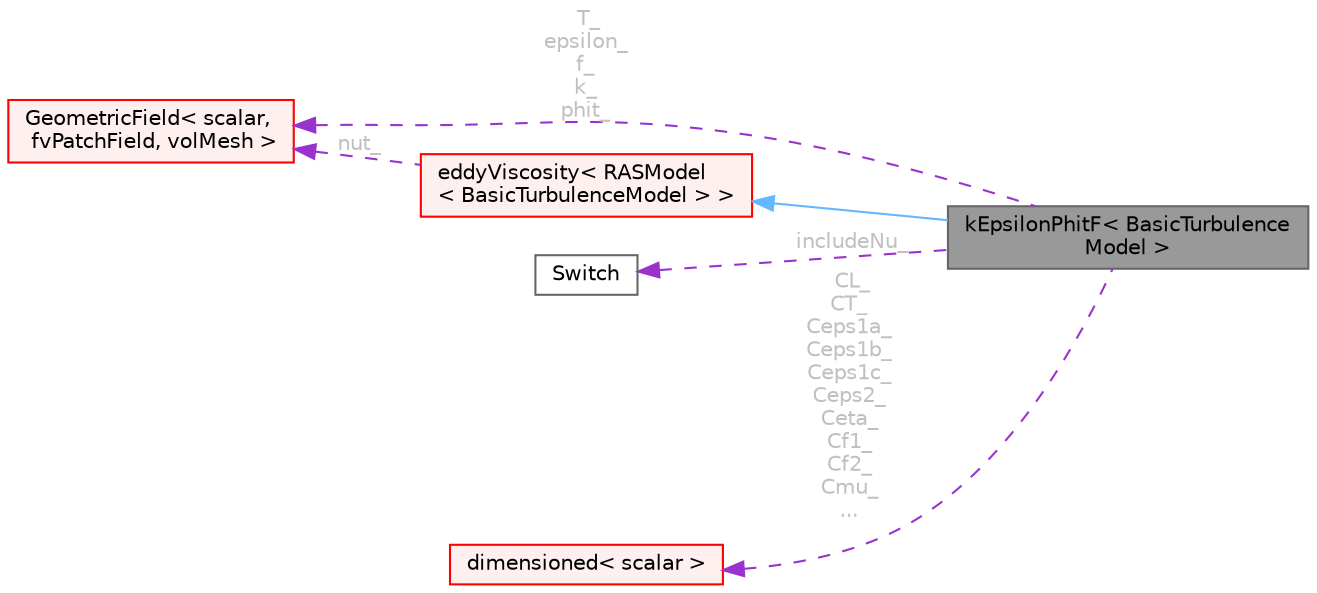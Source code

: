 digraph "kEpsilonPhitF&lt; BasicTurbulenceModel &gt;"
{
 // LATEX_PDF_SIZE
  bgcolor="transparent";
  edge [fontname=Helvetica,fontsize=10,labelfontname=Helvetica,labelfontsize=10];
  node [fontname=Helvetica,fontsize=10,shape=box,height=0.2,width=0.4];
  rankdir="LR";
  Node1 [id="Node000001",label="kEpsilonPhitF\< BasicTurbulence\lModel \>",height=0.2,width=0.4,color="gray40", fillcolor="grey60", style="filled", fontcolor="black",tooltip="The k-epsilon-phit-f turbulence closure model for incompressible and compressible flows."];
  Node2 -> Node1 [id="edge1_Node000001_Node000002",dir="back",color="steelblue1",style="solid",tooltip=" "];
  Node2 [id="Node000002",label="eddyViscosity\< RASModel\l\< BasicTurbulenceModel \> \>",height=0.2,width=0.4,color="red", fillcolor="#FFF0F0", style="filled",URL="$classFoam_1_1eddyViscosity.html",tooltip=" "];
  Node5 -> Node2 [id="edge2_Node000002_Node000005",dir="back",color="darkorchid3",style="dashed",tooltip=" ",label=" nut_",fontcolor="grey" ];
  Node5 [id="Node000005",label="GeometricField\< scalar,\l fvPatchField, volMesh \>",height=0.2,width=0.4,color="red", fillcolor="#FFF0F0", style="filled",URL="$classFoam_1_1GeometricField.html",tooltip=" "];
  Node23 -> Node1 [id="edge3_Node000001_Node000023",dir="back",color="darkorchid3",style="dashed",tooltip=" ",label=" includeNu_",fontcolor="grey" ];
  Node23 [id="Node000023",label="Switch",height=0.2,width=0.4,color="gray40", fillcolor="white", style="filled",URL="$classFoam_1_1Switch.html",tooltip="A simple wrapper around bool so that it can be read as a word: true/false, on/off,..."];
  Node24 -> Node1 [id="edge4_Node000001_Node000024",dir="back",color="darkorchid3",style="dashed",tooltip=" ",label=" CL_\nCT_\nCeps1a_\nCeps1b_\nCeps1c_\nCeps2_\nCeta_\nCf1_\nCf2_\nCmu_\n...",fontcolor="grey" ];
  Node24 [id="Node000024",label="dimensioned\< scalar \>",height=0.2,width=0.4,color="red", fillcolor="#FFF0F0", style="filled",URL="$classFoam_1_1dimensioned.html",tooltip=" "];
  Node5 -> Node1 [id="edge5_Node000001_Node000005",dir="back",color="darkorchid3",style="dashed",tooltip=" ",label=" T_\nepsilon_\nf_\nk_\nphit_",fontcolor="grey" ];
}
